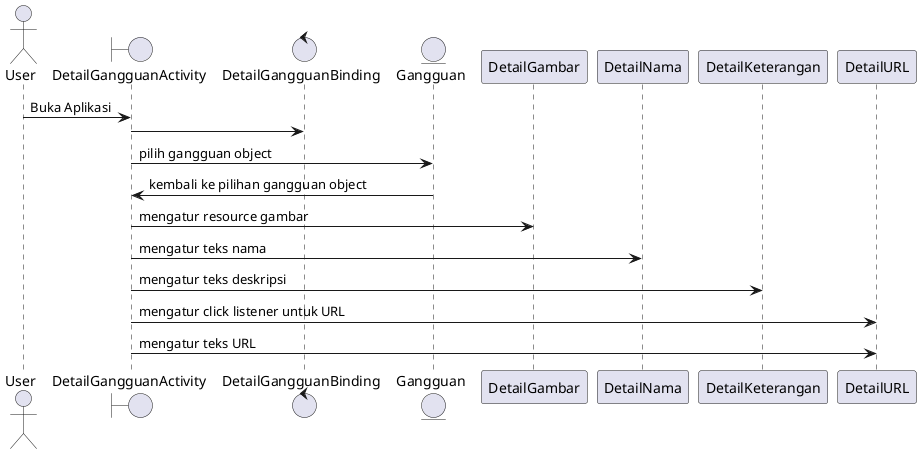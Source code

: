 
@startuml
actor User
boundary DetailGangguanActivity
control DetailGangguanBinding
entity Gangguan

User -> DetailGangguanActivity: Buka Aplikasi
DetailGangguanActivity -> DetailGangguanBinding:
DetailGangguanActivity -> Gangguan: pilih gangguan object
Gangguan -> DetailGangguanActivity: kembali ke pilihan gangguan object
DetailGangguanActivity -> DetailGambar: mengatur resource gambar
DetailGangguanActivity -> DetailNama: mengatur teks nama
DetailGangguanActivity -> DetailKeterangan: mengatur teks deskripsi
DetailGangguanActivity -> DetailURL: mengatur click listener untuk URL
DetailGangguanActivity -> DetailURL: mengatur teks URL
@enduml
```